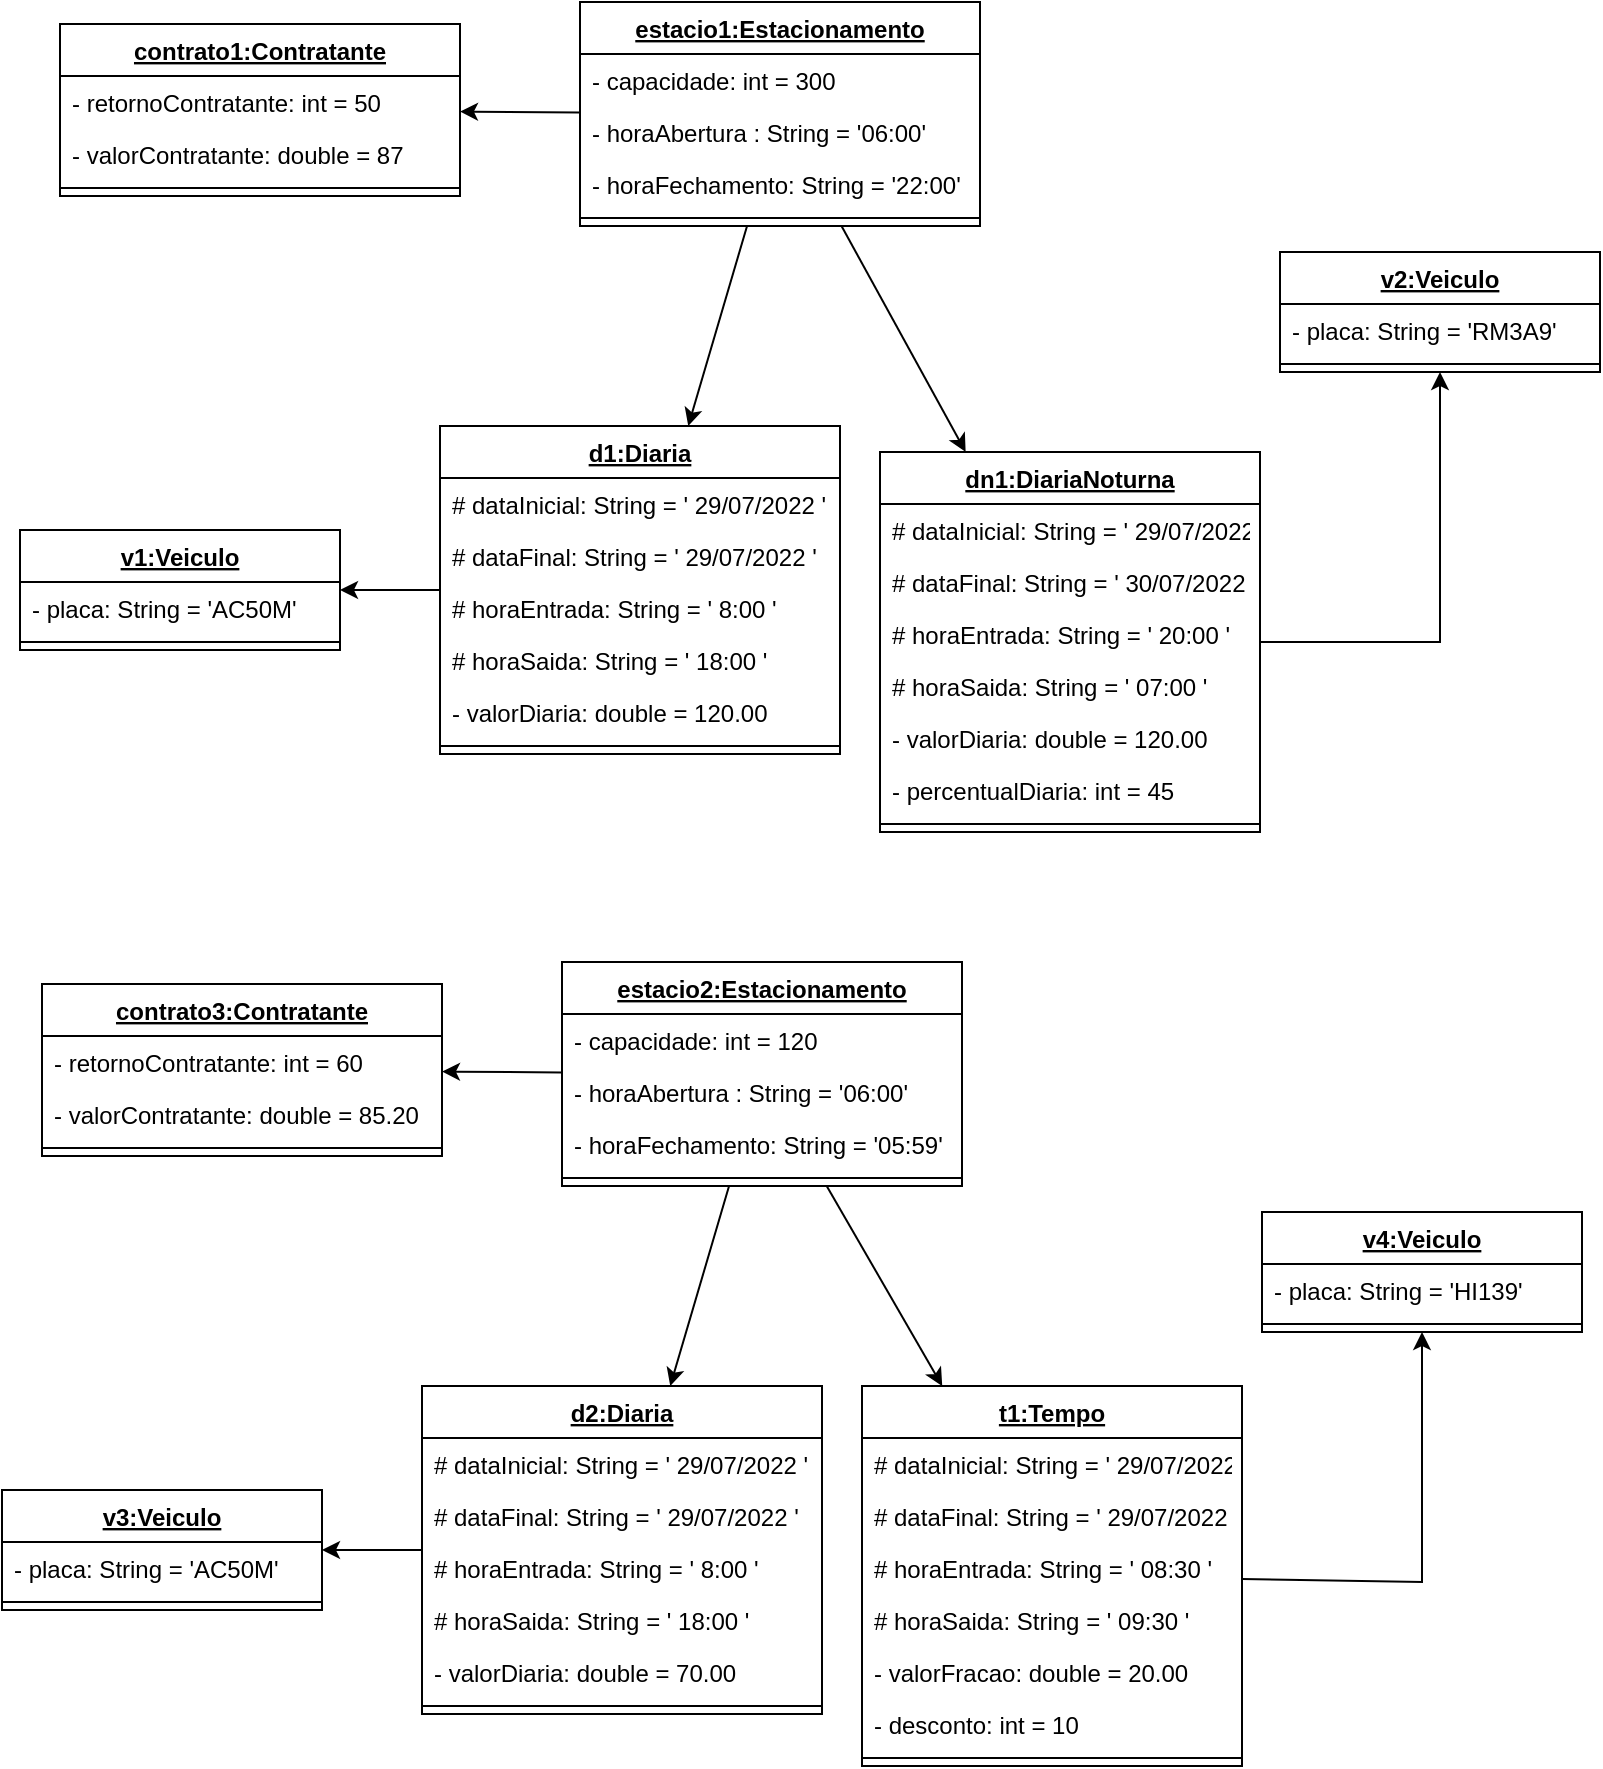 <mxfile version="20.2.2" type="google"><diagram id="C5RBs43oDa-KdzZeNtuy" name="Page-1"><mxGraphModel grid="1" page="1" gridSize="10" guides="1" tooltips="1" connect="1" arrows="1" fold="1" pageScale="1" pageWidth="827" pageHeight="1169" math="0" shadow="0"><root><mxCell id="WIyWlLk6GJQsqaUBKTNV-0"/><mxCell id="WIyWlLk6GJQsqaUBKTNV-1" parent="WIyWlLk6GJQsqaUBKTNV-0"/><mxCell id="oDm-lHDS52OU1AJHAM5z-78" value="estacio1:Estacionamento" style="swimlane;fontStyle=5;align=center;verticalAlign=top;childLayout=stackLayout;horizontal=1;startSize=26;horizontalStack=0;resizeParent=1;resizeParentMax=0;resizeLast=0;collapsible=1;marginBottom=0;" vertex="1" parent="WIyWlLk6GJQsqaUBKTNV-1"><mxGeometry x="300" y="1400" width="200" height="112" as="geometry"/></mxCell><mxCell id="oDm-lHDS52OU1AJHAM5z-79" value="- capacidade: int = 300" style="text;strokeColor=none;fillColor=none;align=left;verticalAlign=top;spacingLeft=4;spacingRight=4;overflow=hidden;rotatable=0;points=[[0,0.5],[1,0.5]];portConstraint=eastwest;" vertex="1" parent="oDm-lHDS52OU1AJHAM5z-78"><mxGeometry y="26" width="200" height="26" as="geometry"/></mxCell><mxCell id="oDm-lHDS52OU1AJHAM5z-80" value="- horaAbertura : String = '06:00'" style="text;strokeColor=none;fillColor=none;align=left;verticalAlign=top;spacingLeft=4;spacingRight=4;overflow=hidden;rotatable=0;points=[[0,0.5],[1,0.5]];portConstraint=eastwest;" vertex="1" parent="oDm-lHDS52OU1AJHAM5z-78"><mxGeometry y="52" width="200" height="26" as="geometry"/></mxCell><mxCell id="oDm-lHDS52OU1AJHAM5z-81" value="- horaFechamento: String = '22:00'" style="text;strokeColor=none;fillColor=none;align=left;verticalAlign=top;spacingLeft=4;spacingRight=4;overflow=hidden;rotatable=0;points=[[0,0.5],[1,0.5]];portConstraint=eastwest;" vertex="1" parent="oDm-lHDS52OU1AJHAM5z-78"><mxGeometry y="78" width="200" height="26" as="geometry"/></mxCell><mxCell id="oDm-lHDS52OU1AJHAM5z-82" value="" style="line;strokeWidth=1;fillColor=none;align=left;verticalAlign=middle;spacingTop=-1;spacingLeft=3;spacingRight=3;rotatable=0;labelPosition=right;points=[];portConstraint=eastwest;" vertex="1" parent="oDm-lHDS52OU1AJHAM5z-78"><mxGeometry y="104" width="200" height="8" as="geometry"/></mxCell><mxCell id="oDm-lHDS52OU1AJHAM5z-83" value="contrato1:Contratante" style="swimlane;fontStyle=5;align=center;verticalAlign=top;childLayout=stackLayout;horizontal=1;startSize=26;horizontalStack=0;resizeParent=1;resizeParentMax=0;resizeLast=0;collapsible=1;marginBottom=0;" vertex="1" parent="WIyWlLk6GJQsqaUBKTNV-1"><mxGeometry x="40" y="1411" width="200" height="86" as="geometry"/></mxCell><mxCell id="oDm-lHDS52OU1AJHAM5z-84" value="- retornoContratante: int = 50" style="text;strokeColor=none;fillColor=none;align=left;verticalAlign=top;spacingLeft=4;spacingRight=4;overflow=hidden;rotatable=0;points=[[0,0.5],[1,0.5]];portConstraint=eastwest;" vertex="1" parent="oDm-lHDS52OU1AJHAM5z-83"><mxGeometry y="26" width="200" height="26" as="geometry"/></mxCell><mxCell id="oDm-lHDS52OU1AJHAM5z-85" value="- valorContratante: double = 87" style="text;strokeColor=none;fillColor=none;align=left;verticalAlign=top;spacingLeft=4;spacingRight=4;overflow=hidden;rotatable=0;points=[[0,0.5],[1,0.5]];portConstraint=eastwest;" vertex="1" parent="oDm-lHDS52OU1AJHAM5z-83"><mxGeometry y="52" width="200" height="26" as="geometry"/></mxCell><mxCell id="oDm-lHDS52OU1AJHAM5z-86" value="" style="line;strokeWidth=1;fillColor=none;align=left;verticalAlign=middle;spacingTop=-1;spacingLeft=3;spacingRight=3;rotatable=0;labelPosition=right;points=[];portConstraint=eastwest;" vertex="1" parent="oDm-lHDS52OU1AJHAM5z-83"><mxGeometry y="78" width="200" height="8" as="geometry"/></mxCell><mxCell id="oDm-lHDS52OU1AJHAM5z-87" value="" style="endArrow=classic;html=1;rounded=0;" edge="1" parent="WIyWlLk6GJQsqaUBKTNV-1" source="oDm-lHDS52OU1AJHAM5z-78" target="oDm-lHDS52OU1AJHAM5z-83"><mxGeometry width="50" height="50" relative="1" as="geometry"><mxPoint x="400" y="1485" as="sourcePoint"/><mxPoint x="450" y="1435" as="targetPoint"/></mxGeometry></mxCell><mxCell id="oDm-lHDS52OU1AJHAM5z-88" value="v1:Veiculo" style="swimlane;fontStyle=5;align=center;verticalAlign=top;childLayout=stackLayout;horizontal=1;startSize=26;horizontalStack=0;resizeParent=1;resizeParentMax=0;resizeLast=0;collapsible=1;marginBottom=0;" vertex="1" parent="WIyWlLk6GJQsqaUBKTNV-1"><mxGeometry x="20" y="1664" width="160" height="60" as="geometry"/></mxCell><mxCell id="oDm-lHDS52OU1AJHAM5z-89" value="- placa: String = 'AC50M'" style="text;strokeColor=none;fillColor=none;align=left;verticalAlign=top;spacingLeft=4;spacingRight=4;overflow=hidden;rotatable=0;points=[[0,0.5],[1,0.5]];portConstraint=eastwest;" vertex="1" parent="oDm-lHDS52OU1AJHAM5z-88"><mxGeometry y="26" width="160" height="26" as="geometry"/></mxCell><mxCell id="oDm-lHDS52OU1AJHAM5z-90" value="" style="line;strokeWidth=1;fillColor=none;align=left;verticalAlign=middle;spacingTop=-1;spacingLeft=3;spacingRight=3;rotatable=0;labelPosition=right;points=[];portConstraint=eastwest;" vertex="1" parent="oDm-lHDS52OU1AJHAM5z-88"><mxGeometry y="52" width="160" height="8" as="geometry"/></mxCell><mxCell id="oDm-lHDS52OU1AJHAM5z-91" value="v2:Veiculo" style="swimlane;fontStyle=5;align=center;verticalAlign=top;childLayout=stackLayout;horizontal=1;startSize=26;horizontalStack=0;resizeParent=1;resizeParentMax=0;resizeLast=0;collapsible=1;marginBottom=0;" vertex="1" parent="WIyWlLk6GJQsqaUBKTNV-1"><mxGeometry x="650" y="1525" width="160" height="60" as="geometry"/></mxCell><mxCell id="oDm-lHDS52OU1AJHAM5z-92" value="- placa: String = 'RM3A9'" style="text;strokeColor=none;fillColor=none;align=left;verticalAlign=top;spacingLeft=4;spacingRight=4;overflow=hidden;rotatable=0;points=[[0,0.5],[1,0.5]];portConstraint=eastwest;" vertex="1" parent="oDm-lHDS52OU1AJHAM5z-91"><mxGeometry y="26" width="160" height="26" as="geometry"/></mxCell><mxCell id="oDm-lHDS52OU1AJHAM5z-93" value="" style="line;strokeWidth=1;fillColor=none;align=left;verticalAlign=middle;spacingTop=-1;spacingLeft=3;spacingRight=3;rotatable=0;labelPosition=right;points=[];portConstraint=eastwest;" vertex="1" parent="oDm-lHDS52OU1AJHAM5z-91"><mxGeometry y="52" width="160" height="8" as="geometry"/></mxCell><mxCell id="oDm-lHDS52OU1AJHAM5z-94" value="d1:Diaria" style="swimlane;fontStyle=5;align=center;verticalAlign=top;childLayout=stackLayout;horizontal=1;startSize=26;horizontalStack=0;resizeParent=1;resizeParentMax=0;resizeLast=0;collapsible=1;marginBottom=0;" vertex="1" parent="WIyWlLk6GJQsqaUBKTNV-1"><mxGeometry x="230" y="1612" width="200" height="164" as="geometry"/></mxCell><mxCell id="oDm-lHDS52OU1AJHAM5z-95" value="# dataInicial: String = ' 29/07/2022 '" style="text;strokeColor=none;fillColor=none;align=left;verticalAlign=top;spacingLeft=4;spacingRight=4;overflow=hidden;rotatable=0;points=[[0,0.5],[1,0.5]];portConstraint=eastwest;" vertex="1" parent="oDm-lHDS52OU1AJHAM5z-94"><mxGeometry y="26" width="200" height="26" as="geometry"/></mxCell><mxCell id="oDm-lHDS52OU1AJHAM5z-96" value="# dataFinal: String = ' 29/07/2022 '" style="text;strokeColor=none;fillColor=none;align=left;verticalAlign=top;spacingLeft=4;spacingRight=4;overflow=hidden;rotatable=0;points=[[0,0.5],[1,0.5]];portConstraint=eastwest;" vertex="1" parent="oDm-lHDS52OU1AJHAM5z-94"><mxGeometry y="52" width="200" height="26" as="geometry"/></mxCell><mxCell id="oDm-lHDS52OU1AJHAM5z-97" value="# horaEntrada: String = ' 8:00 '" style="text;strokeColor=none;fillColor=none;align=left;verticalAlign=top;spacingLeft=4;spacingRight=4;overflow=hidden;rotatable=0;points=[[0,0.5],[1,0.5]];portConstraint=eastwest;" vertex="1" parent="oDm-lHDS52OU1AJHAM5z-94"><mxGeometry y="78" width="200" height="26" as="geometry"/></mxCell><mxCell id="oDm-lHDS52OU1AJHAM5z-98" value="# horaSaida: String = ' 18:00 ' " style="text;strokeColor=none;fillColor=none;align=left;verticalAlign=top;spacingLeft=4;spacingRight=4;overflow=hidden;rotatable=0;points=[[0,0.5],[1,0.5]];portConstraint=eastwest;" vertex="1" parent="oDm-lHDS52OU1AJHAM5z-94"><mxGeometry y="104" width="200" height="26" as="geometry"/></mxCell><mxCell id="oDm-lHDS52OU1AJHAM5z-99" value="- valorDiaria: double = 120.00" style="text;strokeColor=none;fillColor=none;align=left;verticalAlign=top;spacingLeft=4;spacingRight=4;overflow=hidden;rotatable=0;points=[[0,0.5],[1,0.5]];portConstraint=eastwest;" vertex="1" parent="oDm-lHDS52OU1AJHAM5z-94"><mxGeometry y="130" width="200" height="26" as="geometry"/></mxCell><mxCell id="oDm-lHDS52OU1AJHAM5z-100" value="" style="line;strokeWidth=1;fillColor=none;align=left;verticalAlign=middle;spacingTop=-1;spacingLeft=3;spacingRight=3;rotatable=0;labelPosition=right;points=[];portConstraint=eastwest;" vertex="1" parent="oDm-lHDS52OU1AJHAM5z-94"><mxGeometry y="156" width="200" height="8" as="geometry"/></mxCell><mxCell id="oDm-lHDS52OU1AJHAM5z-101" value="dn1:DiariaNoturna" style="swimlane;fontStyle=5;align=center;verticalAlign=top;childLayout=stackLayout;horizontal=1;startSize=26;horizontalStack=0;resizeParent=1;resizeParentMax=0;resizeLast=0;collapsible=1;marginBottom=0;" vertex="1" parent="WIyWlLk6GJQsqaUBKTNV-1"><mxGeometry x="450" y="1625" width="190" height="190" as="geometry"/></mxCell><mxCell id="oDm-lHDS52OU1AJHAM5z-102" value="# dataInicial: String = ' 29/07/2022 '" style="text;strokeColor=none;fillColor=none;align=left;verticalAlign=top;spacingLeft=4;spacingRight=4;overflow=hidden;rotatable=0;points=[[0,0.5],[1,0.5]];portConstraint=eastwest;" vertex="1" parent="oDm-lHDS52OU1AJHAM5z-101"><mxGeometry y="26" width="190" height="26" as="geometry"/></mxCell><mxCell id="oDm-lHDS52OU1AJHAM5z-103" value="# dataFinal: String = ' 30/07/2022 '" style="text;strokeColor=none;fillColor=none;align=left;verticalAlign=top;spacingLeft=4;spacingRight=4;overflow=hidden;rotatable=0;points=[[0,0.5],[1,0.5]];portConstraint=eastwest;" vertex="1" parent="oDm-lHDS52OU1AJHAM5z-101"><mxGeometry y="52" width="190" height="26" as="geometry"/></mxCell><mxCell id="oDm-lHDS52OU1AJHAM5z-104" value="# horaEntrada: String = ' 20:00 '" style="text;strokeColor=none;fillColor=none;align=left;verticalAlign=top;spacingLeft=4;spacingRight=4;overflow=hidden;rotatable=0;points=[[0,0.5],[1,0.5]];portConstraint=eastwest;" vertex="1" parent="oDm-lHDS52OU1AJHAM5z-101"><mxGeometry y="78" width="190" height="26" as="geometry"/></mxCell><mxCell id="oDm-lHDS52OU1AJHAM5z-105" value="# horaSaida: String = ' 07:00 '" style="text;strokeColor=none;fillColor=none;align=left;verticalAlign=top;spacingLeft=4;spacingRight=4;overflow=hidden;rotatable=0;points=[[0,0.5],[1,0.5]];portConstraint=eastwest;" vertex="1" parent="oDm-lHDS52OU1AJHAM5z-101"><mxGeometry y="104" width="190" height="26" as="geometry"/></mxCell><mxCell id="oDm-lHDS52OU1AJHAM5z-106" value="- valorDiaria: double = 120.00" style="text;strokeColor=none;fillColor=none;align=left;verticalAlign=top;spacingLeft=4;spacingRight=4;overflow=hidden;rotatable=0;points=[[0,0.5],[1,0.5]];portConstraint=eastwest;" vertex="1" parent="oDm-lHDS52OU1AJHAM5z-101"><mxGeometry y="130" width="190" height="26" as="geometry"/></mxCell><mxCell id="oDm-lHDS52OU1AJHAM5z-107" value="- percentualDiaria: int = 45" style="text;strokeColor=none;fillColor=none;align=left;verticalAlign=top;spacingLeft=4;spacingRight=4;overflow=hidden;rotatable=0;points=[[0,0.5],[1,0.5]];portConstraint=eastwest;" vertex="1" parent="oDm-lHDS52OU1AJHAM5z-101"><mxGeometry y="156" width="190" height="26" as="geometry"/></mxCell><mxCell id="oDm-lHDS52OU1AJHAM5z-108" value="" style="line;strokeWidth=1;fillColor=none;align=left;verticalAlign=middle;spacingTop=-1;spacingLeft=3;spacingRight=3;rotatable=0;labelPosition=right;points=[];portConstraint=eastwest;" vertex="1" parent="oDm-lHDS52OU1AJHAM5z-101"><mxGeometry y="182" width="190" height="8" as="geometry"/></mxCell><mxCell id="oDm-lHDS52OU1AJHAM5z-109" value="" style="endArrow=classic;html=1;rounded=0;" edge="1" parent="WIyWlLk6GJQsqaUBKTNV-1" source="oDm-lHDS52OU1AJHAM5z-94" target="oDm-lHDS52OU1AJHAM5z-88"><mxGeometry width="50" height="50" relative="1" as="geometry"><mxPoint x="390" y="1675" as="sourcePoint"/><mxPoint x="440" y="1625" as="targetPoint"/></mxGeometry></mxCell><mxCell id="oDm-lHDS52OU1AJHAM5z-110" value="" style="endArrow=classic;html=1;rounded=0;" edge="1" parent="WIyWlLk6GJQsqaUBKTNV-1" source="oDm-lHDS52OU1AJHAM5z-101" target="oDm-lHDS52OU1AJHAM5z-91"><mxGeometry width="50" height="50" relative="1" as="geometry"><mxPoint x="320" y="1825" as="sourcePoint"/><mxPoint x="370" y="1775" as="targetPoint"/><Array as="points"><mxPoint x="730" y="1720"/></Array></mxGeometry></mxCell><mxCell id="oDm-lHDS52OU1AJHAM5z-111" value="" style="endArrow=classic;html=1;rounded=0;" edge="1" parent="WIyWlLk6GJQsqaUBKTNV-1" source="oDm-lHDS52OU1AJHAM5z-78" target="oDm-lHDS52OU1AJHAM5z-94"><mxGeometry width="50" height="50" relative="1" as="geometry"><mxPoint x="340" y="1515" as="sourcePoint"/><mxPoint x="460" y="1595" as="targetPoint"/></mxGeometry></mxCell><mxCell id="oDm-lHDS52OU1AJHAM5z-112" value="" style="endArrow=classic;html=1;rounded=0;" edge="1" parent="WIyWlLk6GJQsqaUBKTNV-1" source="oDm-lHDS52OU1AJHAM5z-78" target="oDm-lHDS52OU1AJHAM5z-101"><mxGeometry width="50" height="50" relative="1" as="geometry"><mxPoint x="410" y="1645" as="sourcePoint"/><mxPoint x="460" y="1595" as="targetPoint"/></mxGeometry></mxCell><mxCell id="oDm-lHDS52OU1AJHAM5z-113" value="estacio2:Estacionamento" style="swimlane;fontStyle=5;align=center;verticalAlign=top;childLayout=stackLayout;horizontal=1;startSize=26;horizontalStack=0;resizeParent=1;resizeParentMax=0;resizeLast=0;collapsible=1;marginBottom=0;" vertex="1" parent="WIyWlLk6GJQsqaUBKTNV-1"><mxGeometry x="291" y="1880" width="200" height="112" as="geometry"/></mxCell><mxCell id="oDm-lHDS52OU1AJHAM5z-114" value="- capacidade: int = 120" style="text;strokeColor=none;fillColor=none;align=left;verticalAlign=top;spacingLeft=4;spacingRight=4;overflow=hidden;rotatable=0;points=[[0,0.5],[1,0.5]];portConstraint=eastwest;" vertex="1" parent="oDm-lHDS52OU1AJHAM5z-113"><mxGeometry y="26" width="200" height="26" as="geometry"/></mxCell><mxCell id="oDm-lHDS52OU1AJHAM5z-115" value="- horaAbertura : String = '06:00'" style="text;strokeColor=none;fillColor=none;align=left;verticalAlign=top;spacingLeft=4;spacingRight=4;overflow=hidden;rotatable=0;points=[[0,0.5],[1,0.5]];portConstraint=eastwest;" vertex="1" parent="oDm-lHDS52OU1AJHAM5z-113"><mxGeometry y="52" width="200" height="26" as="geometry"/></mxCell><mxCell id="oDm-lHDS52OU1AJHAM5z-116" value="- horaFechamento: String = '05:59'" style="text;strokeColor=none;fillColor=none;align=left;verticalAlign=top;spacingLeft=4;spacingRight=4;overflow=hidden;rotatable=0;points=[[0,0.5],[1,0.5]];portConstraint=eastwest;" vertex="1" parent="oDm-lHDS52OU1AJHAM5z-113"><mxGeometry y="78" width="200" height="26" as="geometry"/></mxCell><mxCell id="oDm-lHDS52OU1AJHAM5z-117" value="" style="line;strokeWidth=1;fillColor=none;align=left;verticalAlign=middle;spacingTop=-1;spacingLeft=3;spacingRight=3;rotatable=0;labelPosition=right;points=[];portConstraint=eastwest;" vertex="1" parent="oDm-lHDS52OU1AJHAM5z-113"><mxGeometry y="104" width="200" height="8" as="geometry"/></mxCell><mxCell id="oDm-lHDS52OU1AJHAM5z-118" value="contrato3:Contratante" style="swimlane;fontStyle=5;align=center;verticalAlign=top;childLayout=stackLayout;horizontal=1;startSize=26;horizontalStack=0;resizeParent=1;resizeParentMax=0;resizeLast=0;collapsible=1;marginBottom=0;" vertex="1" parent="WIyWlLk6GJQsqaUBKTNV-1"><mxGeometry x="31" y="1891" width="200" height="86" as="geometry"/></mxCell><mxCell id="oDm-lHDS52OU1AJHAM5z-119" value="- retornoContratante: int = 60" style="text;strokeColor=none;fillColor=none;align=left;verticalAlign=top;spacingLeft=4;spacingRight=4;overflow=hidden;rotatable=0;points=[[0,0.5],[1,0.5]];portConstraint=eastwest;" vertex="1" parent="oDm-lHDS52OU1AJHAM5z-118"><mxGeometry y="26" width="200" height="26" as="geometry"/></mxCell><mxCell id="oDm-lHDS52OU1AJHAM5z-120" value="- valorContratante: double = 85.20" style="text;strokeColor=none;fillColor=none;align=left;verticalAlign=top;spacingLeft=4;spacingRight=4;overflow=hidden;rotatable=0;points=[[0,0.5],[1,0.5]];portConstraint=eastwest;" vertex="1" parent="oDm-lHDS52OU1AJHAM5z-118"><mxGeometry y="52" width="200" height="26" as="geometry"/></mxCell><mxCell id="oDm-lHDS52OU1AJHAM5z-121" value="" style="line;strokeWidth=1;fillColor=none;align=left;verticalAlign=middle;spacingTop=-1;spacingLeft=3;spacingRight=3;rotatable=0;labelPosition=right;points=[];portConstraint=eastwest;" vertex="1" parent="oDm-lHDS52OU1AJHAM5z-118"><mxGeometry y="78" width="200" height="8" as="geometry"/></mxCell><mxCell id="oDm-lHDS52OU1AJHAM5z-122" value="" style="endArrow=classic;html=1;rounded=0;" edge="1" parent="WIyWlLk6GJQsqaUBKTNV-1" source="oDm-lHDS52OU1AJHAM5z-113" target="oDm-lHDS52OU1AJHAM5z-118"><mxGeometry width="50" height="50" relative="1" as="geometry"><mxPoint x="391" y="1965" as="sourcePoint"/><mxPoint x="441" y="1915" as="targetPoint"/></mxGeometry></mxCell><mxCell id="oDm-lHDS52OU1AJHAM5z-123" value="v3:Veiculo" style="swimlane;fontStyle=5;align=center;verticalAlign=top;childLayout=stackLayout;horizontal=1;startSize=26;horizontalStack=0;resizeParent=1;resizeParentMax=0;resizeLast=0;collapsible=1;marginBottom=0;" vertex="1" parent="WIyWlLk6GJQsqaUBKTNV-1"><mxGeometry x="11" y="2144" width="160" height="60" as="geometry"/></mxCell><mxCell id="oDm-lHDS52OU1AJHAM5z-124" value="- placa: String = 'AC50M'" style="text;strokeColor=none;fillColor=none;align=left;verticalAlign=top;spacingLeft=4;spacingRight=4;overflow=hidden;rotatable=0;points=[[0,0.5],[1,0.5]];portConstraint=eastwest;" vertex="1" parent="oDm-lHDS52OU1AJHAM5z-123"><mxGeometry y="26" width="160" height="26" as="geometry"/></mxCell><mxCell id="oDm-lHDS52OU1AJHAM5z-125" value="" style="line;strokeWidth=1;fillColor=none;align=left;verticalAlign=middle;spacingTop=-1;spacingLeft=3;spacingRight=3;rotatable=0;labelPosition=right;points=[];portConstraint=eastwest;" vertex="1" parent="oDm-lHDS52OU1AJHAM5z-123"><mxGeometry y="52" width="160" height="8" as="geometry"/></mxCell><mxCell id="oDm-lHDS52OU1AJHAM5z-126" value="v4:Veiculo" style="swimlane;fontStyle=5;align=center;verticalAlign=top;childLayout=stackLayout;horizontal=1;startSize=26;horizontalStack=0;resizeParent=1;resizeParentMax=0;resizeLast=0;collapsible=1;marginBottom=0;" vertex="1" parent="WIyWlLk6GJQsqaUBKTNV-1"><mxGeometry x="641" y="2005" width="160" height="60" as="geometry"/></mxCell><mxCell id="oDm-lHDS52OU1AJHAM5z-127" value="- placa: String = 'HI139'" style="text;strokeColor=none;fillColor=none;align=left;verticalAlign=top;spacingLeft=4;spacingRight=4;overflow=hidden;rotatable=0;points=[[0,0.5],[1,0.5]];portConstraint=eastwest;" vertex="1" parent="oDm-lHDS52OU1AJHAM5z-126"><mxGeometry y="26" width="160" height="26" as="geometry"/></mxCell><mxCell id="oDm-lHDS52OU1AJHAM5z-128" value="" style="line;strokeWidth=1;fillColor=none;align=left;verticalAlign=middle;spacingTop=-1;spacingLeft=3;spacingRight=3;rotatable=0;labelPosition=right;points=[];portConstraint=eastwest;" vertex="1" parent="oDm-lHDS52OU1AJHAM5z-126"><mxGeometry y="52" width="160" height="8" as="geometry"/></mxCell><mxCell id="oDm-lHDS52OU1AJHAM5z-129" value="d2:Diaria" style="swimlane;fontStyle=5;align=center;verticalAlign=top;childLayout=stackLayout;horizontal=1;startSize=26;horizontalStack=0;resizeParent=1;resizeParentMax=0;resizeLast=0;collapsible=1;marginBottom=0;" vertex="1" parent="WIyWlLk6GJQsqaUBKTNV-1"><mxGeometry x="221" y="2092" width="200" height="164" as="geometry"/></mxCell><mxCell id="oDm-lHDS52OU1AJHAM5z-130" value="# dataInicial: String = ' 29/07/2022 '" style="text;strokeColor=none;fillColor=none;align=left;verticalAlign=top;spacingLeft=4;spacingRight=4;overflow=hidden;rotatable=0;points=[[0,0.5],[1,0.5]];portConstraint=eastwest;" vertex="1" parent="oDm-lHDS52OU1AJHAM5z-129"><mxGeometry y="26" width="200" height="26" as="geometry"/></mxCell><mxCell id="oDm-lHDS52OU1AJHAM5z-131" value="# dataFinal: String = ' 29/07/2022 '" style="text;strokeColor=none;fillColor=none;align=left;verticalAlign=top;spacingLeft=4;spacingRight=4;overflow=hidden;rotatable=0;points=[[0,0.5],[1,0.5]];portConstraint=eastwest;" vertex="1" parent="oDm-lHDS52OU1AJHAM5z-129"><mxGeometry y="52" width="200" height="26" as="geometry"/></mxCell><mxCell id="oDm-lHDS52OU1AJHAM5z-132" value="# horaEntrada: String = ' 8:00 '" style="text;strokeColor=none;fillColor=none;align=left;verticalAlign=top;spacingLeft=4;spacingRight=4;overflow=hidden;rotatable=0;points=[[0,0.5],[1,0.5]];portConstraint=eastwest;" vertex="1" parent="oDm-lHDS52OU1AJHAM5z-129"><mxGeometry y="78" width="200" height="26" as="geometry"/></mxCell><mxCell id="oDm-lHDS52OU1AJHAM5z-133" value="# horaSaida: String = ' 18:00 ' " style="text;strokeColor=none;fillColor=none;align=left;verticalAlign=top;spacingLeft=4;spacingRight=4;overflow=hidden;rotatable=0;points=[[0,0.5],[1,0.5]];portConstraint=eastwest;" vertex="1" parent="oDm-lHDS52OU1AJHAM5z-129"><mxGeometry y="104" width="200" height="26" as="geometry"/></mxCell><mxCell id="oDm-lHDS52OU1AJHAM5z-134" value="- valorDiaria: double = 70.00" style="text;strokeColor=none;fillColor=none;align=left;verticalAlign=top;spacingLeft=4;spacingRight=4;overflow=hidden;rotatable=0;points=[[0,0.5],[1,0.5]];portConstraint=eastwest;" vertex="1" parent="oDm-lHDS52OU1AJHAM5z-129"><mxGeometry y="130" width="200" height="26" as="geometry"/></mxCell><mxCell id="oDm-lHDS52OU1AJHAM5z-135" value="" style="line;strokeWidth=1;fillColor=none;align=left;verticalAlign=middle;spacingTop=-1;spacingLeft=3;spacingRight=3;rotatable=0;labelPosition=right;points=[];portConstraint=eastwest;" vertex="1" parent="oDm-lHDS52OU1AJHAM5z-129"><mxGeometry y="156" width="200" height="8" as="geometry"/></mxCell><mxCell id="oDm-lHDS52OU1AJHAM5z-136" value="t1:Tempo" style="swimlane;fontStyle=5;align=center;verticalAlign=top;childLayout=stackLayout;horizontal=1;startSize=26;horizontalStack=0;resizeParent=1;resizeParentMax=0;resizeLast=0;collapsible=1;marginBottom=0;" vertex="1" parent="WIyWlLk6GJQsqaUBKTNV-1"><mxGeometry x="441" y="2092" width="190" height="190" as="geometry"/></mxCell><mxCell id="oDm-lHDS52OU1AJHAM5z-137" value="# dataInicial: String = ' 29/07/2022 '" style="text;strokeColor=none;fillColor=none;align=left;verticalAlign=top;spacingLeft=4;spacingRight=4;overflow=hidden;rotatable=0;points=[[0,0.5],[1,0.5]];portConstraint=eastwest;" vertex="1" parent="oDm-lHDS52OU1AJHAM5z-136"><mxGeometry y="26" width="190" height="26" as="geometry"/></mxCell><mxCell id="oDm-lHDS52OU1AJHAM5z-138" value="# dataFinal: String = ' 29/07/2022 '" style="text;strokeColor=none;fillColor=none;align=left;verticalAlign=top;spacingLeft=4;spacingRight=4;overflow=hidden;rotatable=0;points=[[0,0.5],[1,0.5]];portConstraint=eastwest;" vertex="1" parent="oDm-lHDS52OU1AJHAM5z-136"><mxGeometry y="52" width="190" height="26" as="geometry"/></mxCell><mxCell id="oDm-lHDS52OU1AJHAM5z-139" value="# horaEntrada: String = ' 08:30 '" style="text;strokeColor=none;fillColor=none;align=left;verticalAlign=top;spacingLeft=4;spacingRight=4;overflow=hidden;rotatable=0;points=[[0,0.5],[1,0.5]];portConstraint=eastwest;" vertex="1" parent="oDm-lHDS52OU1AJHAM5z-136"><mxGeometry y="78" width="190" height="26" as="geometry"/></mxCell><mxCell id="oDm-lHDS52OU1AJHAM5z-140" value="# horaSaida: String = ' 09:30 '" style="text;strokeColor=none;fillColor=none;align=left;verticalAlign=top;spacingLeft=4;spacingRight=4;overflow=hidden;rotatable=0;points=[[0,0.5],[1,0.5]];portConstraint=eastwest;" vertex="1" parent="oDm-lHDS52OU1AJHAM5z-136"><mxGeometry y="104" width="190" height="26" as="geometry"/></mxCell><mxCell id="oDm-lHDS52OU1AJHAM5z-141" value="- valorFracao: double = 20.00" style="text;strokeColor=none;fillColor=none;align=left;verticalAlign=top;spacingLeft=4;spacingRight=4;overflow=hidden;rotatable=0;points=[[0,0.5],[1,0.5]];portConstraint=eastwest;" vertex="1" parent="oDm-lHDS52OU1AJHAM5z-136"><mxGeometry y="130" width="190" height="26" as="geometry"/></mxCell><mxCell id="oDm-lHDS52OU1AJHAM5z-142" value="- desconto: int = 10" style="text;strokeColor=none;fillColor=none;align=left;verticalAlign=top;spacingLeft=4;spacingRight=4;overflow=hidden;rotatable=0;points=[[0,0.5],[1,0.5]];portConstraint=eastwest;" vertex="1" parent="oDm-lHDS52OU1AJHAM5z-136"><mxGeometry y="156" width="190" height="26" as="geometry"/></mxCell><mxCell id="oDm-lHDS52OU1AJHAM5z-143" value="" style="line;strokeWidth=1;fillColor=none;align=left;verticalAlign=middle;spacingTop=-1;spacingLeft=3;spacingRight=3;rotatable=0;labelPosition=right;points=[];portConstraint=eastwest;" vertex="1" parent="oDm-lHDS52OU1AJHAM5z-136"><mxGeometry y="182" width="190" height="8" as="geometry"/></mxCell><mxCell id="oDm-lHDS52OU1AJHAM5z-144" value="" style="endArrow=classic;html=1;rounded=0;" edge="1" parent="WIyWlLk6GJQsqaUBKTNV-1" source="oDm-lHDS52OU1AJHAM5z-129" target="oDm-lHDS52OU1AJHAM5z-123"><mxGeometry width="50" height="50" relative="1" as="geometry"><mxPoint x="381" y="2155" as="sourcePoint"/><mxPoint x="431" y="2105" as="targetPoint"/></mxGeometry></mxCell><mxCell id="oDm-lHDS52OU1AJHAM5z-145" value="" style="endArrow=classic;html=1;rounded=0;" edge="1" parent="WIyWlLk6GJQsqaUBKTNV-1" source="oDm-lHDS52OU1AJHAM5z-136" target="oDm-lHDS52OU1AJHAM5z-126"><mxGeometry width="50" height="50" relative="1" as="geometry"><mxPoint x="311" y="2305" as="sourcePoint"/><mxPoint x="361" y="2255" as="targetPoint"/><Array as="points"><mxPoint x="721" y="2190"/></Array></mxGeometry></mxCell><mxCell id="oDm-lHDS52OU1AJHAM5z-146" value="" style="endArrow=classic;html=1;rounded=0;" edge="1" parent="WIyWlLk6GJQsqaUBKTNV-1" source="oDm-lHDS52OU1AJHAM5z-113" target="oDm-lHDS52OU1AJHAM5z-129"><mxGeometry width="50" height="50" relative="1" as="geometry"><mxPoint x="331" y="1995" as="sourcePoint"/><mxPoint x="451" y="2075" as="targetPoint"/></mxGeometry></mxCell><mxCell id="oDm-lHDS52OU1AJHAM5z-147" value="" style="endArrow=classic;html=1;rounded=0;" edge="1" parent="WIyWlLk6GJQsqaUBKTNV-1" source="oDm-lHDS52OU1AJHAM5z-113" target="oDm-lHDS52OU1AJHAM5z-136"><mxGeometry width="50" height="50" relative="1" as="geometry"><mxPoint x="401" y="2125" as="sourcePoint"/><mxPoint x="451" y="2075" as="targetPoint"/></mxGeometry></mxCell></root></mxGraphModel></diagram></mxfile>